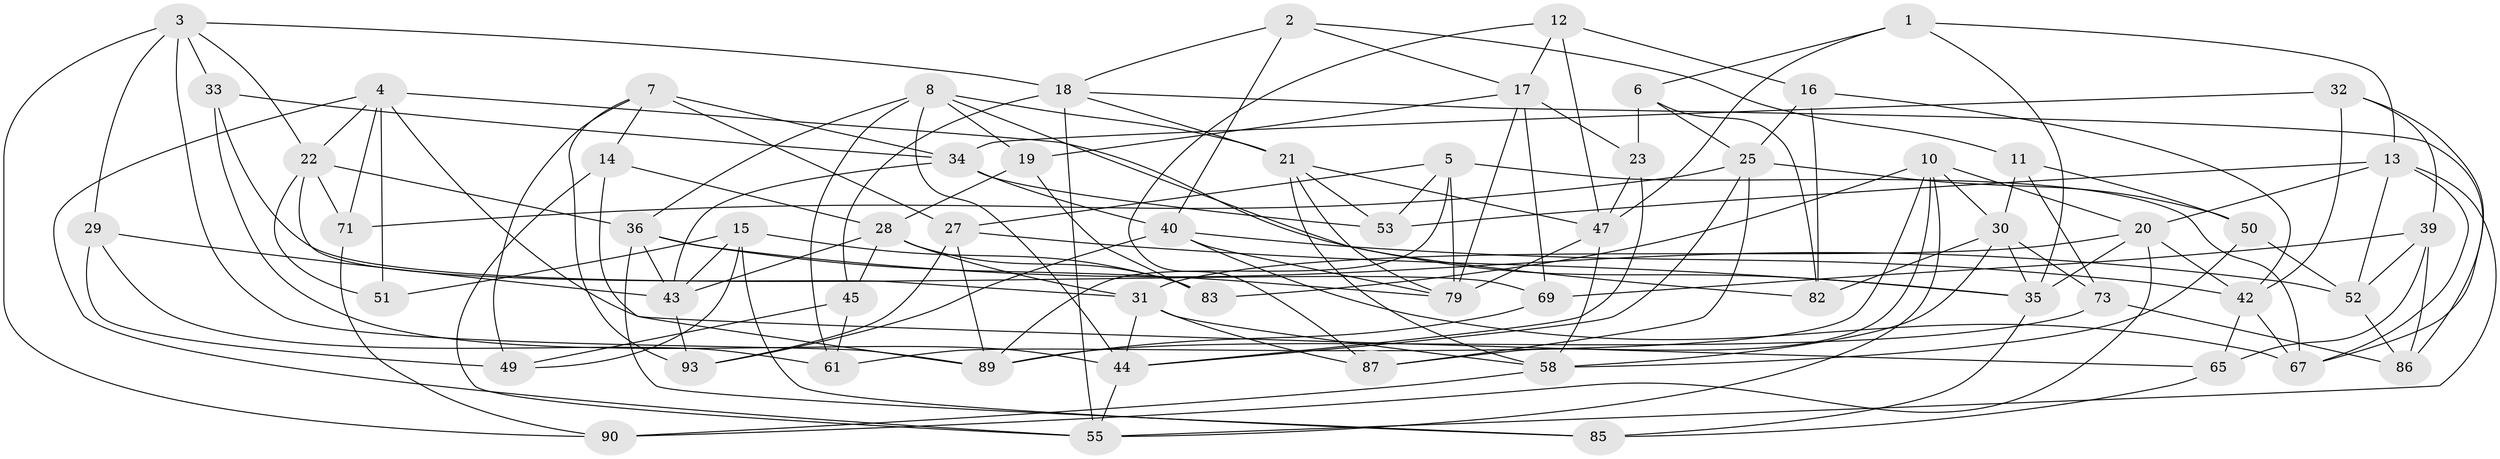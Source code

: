 // original degree distribution, {4: 1.0}
// Generated by graph-tools (version 1.1) at 2025/42/03/06/25 10:42:19]
// undirected, 62 vertices, 153 edges
graph export_dot {
graph [start="1"]
  node [color=gray90,style=filled];
  1;
  2;
  3 [super="+9"];
  4 [super="+24"];
  5 [super="+37"];
  6;
  7 [super="+26"];
  8 [super="+75"];
  10 [super="+80"];
  11;
  12;
  13 [super="+76"];
  14;
  15 [super="+70"];
  16;
  17 [super="+64"];
  18 [super="+62"];
  19;
  20 [super="+92"];
  21 [super="+38"];
  22 [super="+68"];
  23;
  25 [super="+74"];
  27 [super="+59"];
  28 [super="+60"];
  29;
  30 [super="+46"];
  31 [super="+41"];
  32;
  33;
  34 [super="+63"];
  35 [super="+88"];
  36 [super="+78"];
  39 [super="+48"];
  40 [super="+54"];
  42 [super="+72"];
  43 [super="+84"];
  44 [super="+57"];
  45;
  47 [super="+66"];
  49;
  50;
  51;
  52 [super="+56"];
  53;
  55 [super="+81"];
  58 [super="+91"];
  61;
  65;
  67 [super="+77"];
  69;
  71;
  73;
  79 [super="+95"];
  82;
  83;
  85;
  86;
  87;
  89 [super="+94"];
  90;
  93;
  1 -- 35;
  1 -- 6;
  1 -- 47;
  1 -- 13;
  2 -- 17;
  2 -- 11;
  2 -- 18;
  2 -- 40;
  3 -- 90;
  3 -- 22;
  3 -- 33;
  3 -- 29;
  3 -- 18;
  3 -- 89;
  4 -- 51;
  4 -- 71;
  4 -- 55;
  4 -- 65;
  4 -- 35;
  4 -- 22;
  5 -- 53;
  5 -- 79;
  5 -- 67 [weight=2];
  5 -- 89;
  5 -- 27;
  6 -- 23;
  6 -- 82;
  6 -- 25;
  7 -- 27 [weight=2];
  7 -- 93;
  7 -- 49;
  7 -- 34;
  7 -- 14;
  8 -- 19;
  8 -- 21;
  8 -- 82;
  8 -- 36;
  8 -- 61;
  8 -- 44;
  10 -- 83;
  10 -- 20;
  10 -- 30;
  10 -- 61;
  10 -- 87;
  10 -- 55;
  11 -- 30;
  11 -- 50;
  11 -- 73;
  12 -- 16;
  12 -- 47;
  12 -- 17;
  12 -- 87;
  13 -- 20;
  13 -- 67;
  13 -- 55;
  13 -- 53;
  13 -- 52;
  14 -- 55;
  14 -- 28;
  14 -- 89;
  15 -- 49;
  15 -- 51 [weight=2];
  15 -- 85;
  15 -- 43;
  15 -- 83;
  16 -- 42;
  16 -- 82;
  16 -- 25;
  17 -- 19;
  17 -- 69;
  17 -- 23;
  17 -- 79;
  18 -- 86;
  18 -- 21;
  18 -- 45;
  18 -- 55;
  19 -- 83;
  19 -- 28;
  20 -- 90;
  20 -- 31;
  20 -- 35;
  20 -- 42;
  21 -- 53;
  21 -- 58;
  21 -- 47;
  21 -- 79;
  22 -- 71;
  22 -- 36;
  22 -- 51;
  22 -- 31;
  23 -- 47;
  23 -- 44;
  25 -- 87;
  25 -- 50;
  25 -- 71;
  25 -- 44;
  27 -- 89;
  27 -- 93;
  27 -- 35;
  28 -- 45;
  28 -- 83;
  28 -- 43;
  28 -- 31;
  29 -- 49;
  29 -- 61;
  29 -- 43;
  30 -- 35;
  30 -- 73;
  30 -- 58;
  30 -- 82;
  31 -- 58;
  31 -- 87;
  31 -- 44;
  32 -- 34;
  32 -- 42;
  32 -- 67;
  32 -- 39;
  33 -- 44;
  33 -- 34;
  33 -- 69;
  34 -- 43;
  34 -- 40;
  34 -- 53;
  35 -- 85;
  36 -- 52;
  36 -- 85;
  36 -- 43;
  36 -- 79;
  39 -- 52 [weight=2];
  39 -- 86;
  39 -- 65;
  39 -- 69;
  40 -- 79;
  40 -- 93;
  40 -- 67;
  40 -- 42;
  42 -- 67;
  42 -- 65;
  43 -- 93;
  44 -- 55;
  45 -- 61;
  45 -- 49;
  47 -- 79;
  47 -- 58;
  50 -- 58;
  50 -- 52;
  52 -- 86;
  58 -- 90;
  65 -- 85;
  69 -- 89;
  71 -- 90;
  73 -- 86;
  73 -- 89;
}
